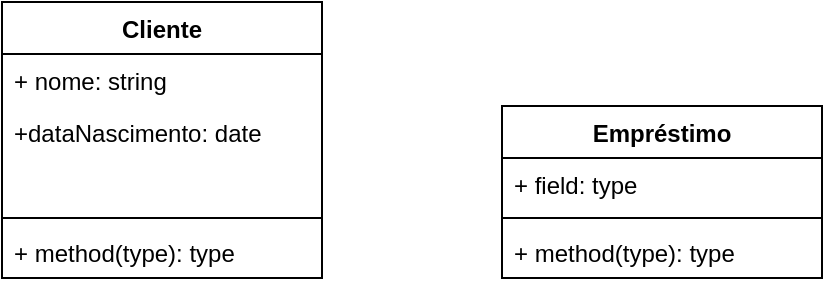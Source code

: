 <mxfile version="24.6.5" type="github">
  <diagram id="C5RBs43oDa-KdzZeNtuy" name="Page-1">
    <mxGraphModel dx="1434" dy="772" grid="1" gridSize="10" guides="1" tooltips="1" connect="1" arrows="1" fold="1" page="1" pageScale="1" pageWidth="827" pageHeight="1169" math="0" shadow="0">
      <root>
        <mxCell id="WIyWlLk6GJQsqaUBKTNV-0" />
        <mxCell id="WIyWlLk6GJQsqaUBKTNV-1" parent="WIyWlLk6GJQsqaUBKTNV-0" />
        <mxCell id="ZgxG5ZxzZ4k-0LBtlIWm-0" value="Cliente" style="swimlane;fontStyle=1;align=center;verticalAlign=top;childLayout=stackLayout;horizontal=1;startSize=26;horizontalStack=0;resizeParent=1;resizeParentMax=0;resizeLast=0;collapsible=1;marginBottom=0;whiteSpace=wrap;html=1;" vertex="1" parent="WIyWlLk6GJQsqaUBKTNV-1">
          <mxGeometry x="80" y="50" width="160" height="138" as="geometry">
            <mxRectangle x="80" y="50" width="80" height="30" as="alternateBounds" />
          </mxGeometry>
        </mxCell>
        <mxCell id="ZgxG5ZxzZ4k-0LBtlIWm-1" value="+ nome: string" style="text;strokeColor=none;fillColor=none;align=left;verticalAlign=top;spacingLeft=4;spacingRight=4;overflow=hidden;rotatable=0;points=[[0,0.5],[1,0.5]];portConstraint=eastwest;whiteSpace=wrap;html=1;" vertex="1" parent="ZgxG5ZxzZ4k-0LBtlIWm-0">
          <mxGeometry y="26" width="160" height="26" as="geometry" />
        </mxCell>
        <mxCell id="ZgxG5ZxzZ4k-0LBtlIWm-4" value="+dataNascimento: date" style="text;strokeColor=none;fillColor=none;align=left;verticalAlign=top;spacingLeft=4;spacingRight=4;overflow=hidden;rotatable=0;points=[[0,0.5],[1,0.5]];portConstraint=eastwest;whiteSpace=wrap;html=1;" vertex="1" parent="ZgxG5ZxzZ4k-0LBtlIWm-0">
          <mxGeometry y="52" width="160" height="26" as="geometry" />
        </mxCell>
        <mxCell id="ZgxG5ZxzZ4k-0LBtlIWm-5" style="text;strokeColor=none;fillColor=none;align=left;verticalAlign=top;spacingLeft=4;spacingRight=4;overflow=hidden;rotatable=0;points=[[0,0.5],[1,0.5]];portConstraint=eastwest;whiteSpace=wrap;html=1;" vertex="1" parent="ZgxG5ZxzZ4k-0LBtlIWm-0">
          <mxGeometry y="78" width="160" height="26" as="geometry" />
        </mxCell>
        <mxCell id="ZgxG5ZxzZ4k-0LBtlIWm-2" value="" style="line;strokeWidth=1;fillColor=none;align=left;verticalAlign=middle;spacingTop=-1;spacingLeft=3;spacingRight=3;rotatable=0;labelPosition=right;points=[];portConstraint=eastwest;strokeColor=inherit;" vertex="1" parent="ZgxG5ZxzZ4k-0LBtlIWm-0">
          <mxGeometry y="104" width="160" height="8" as="geometry" />
        </mxCell>
        <mxCell id="ZgxG5ZxzZ4k-0LBtlIWm-3" value="+ method(type): type" style="text;strokeColor=none;fillColor=none;align=left;verticalAlign=top;spacingLeft=4;spacingRight=4;overflow=hidden;rotatable=0;points=[[0,0.5],[1,0.5]];portConstraint=eastwest;whiteSpace=wrap;html=1;" vertex="1" parent="ZgxG5ZxzZ4k-0LBtlIWm-0">
          <mxGeometry y="112" width="160" height="26" as="geometry" />
        </mxCell>
        <mxCell id="ZgxG5ZxzZ4k-0LBtlIWm-11" value="Empréstimo" style="swimlane;fontStyle=1;align=center;verticalAlign=top;childLayout=stackLayout;horizontal=1;startSize=26;horizontalStack=0;resizeParent=1;resizeParentMax=0;resizeLast=0;collapsible=1;marginBottom=0;whiteSpace=wrap;html=1;" vertex="1" parent="WIyWlLk6GJQsqaUBKTNV-1">
          <mxGeometry x="330" y="102" width="160" height="86" as="geometry" />
        </mxCell>
        <mxCell id="ZgxG5ZxzZ4k-0LBtlIWm-12" value="+ field: type" style="text;strokeColor=none;fillColor=none;align=left;verticalAlign=top;spacingLeft=4;spacingRight=4;overflow=hidden;rotatable=0;points=[[0,0.5],[1,0.5]];portConstraint=eastwest;whiteSpace=wrap;html=1;" vertex="1" parent="ZgxG5ZxzZ4k-0LBtlIWm-11">
          <mxGeometry y="26" width="160" height="26" as="geometry" />
        </mxCell>
        <mxCell id="ZgxG5ZxzZ4k-0LBtlIWm-13" value="" style="line;strokeWidth=1;fillColor=none;align=left;verticalAlign=middle;spacingTop=-1;spacingLeft=3;spacingRight=3;rotatable=0;labelPosition=right;points=[];portConstraint=eastwest;strokeColor=inherit;" vertex="1" parent="ZgxG5ZxzZ4k-0LBtlIWm-11">
          <mxGeometry y="52" width="160" height="8" as="geometry" />
        </mxCell>
        <mxCell id="ZgxG5ZxzZ4k-0LBtlIWm-14" value="+ method(type): type" style="text;strokeColor=none;fillColor=none;align=left;verticalAlign=top;spacingLeft=4;spacingRight=4;overflow=hidden;rotatable=0;points=[[0,0.5],[1,0.5]];portConstraint=eastwest;whiteSpace=wrap;html=1;" vertex="1" parent="ZgxG5ZxzZ4k-0LBtlIWm-11">
          <mxGeometry y="60" width="160" height="26" as="geometry" />
        </mxCell>
      </root>
    </mxGraphModel>
  </diagram>
</mxfile>
